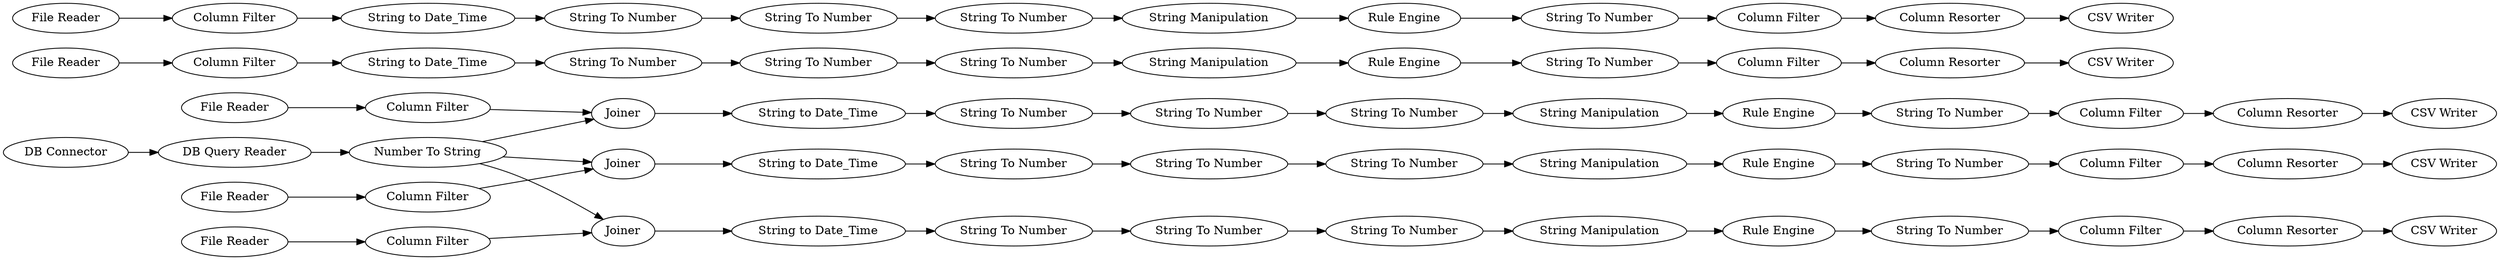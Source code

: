 digraph {
	"-1863721475883173491_291" [label="String to Date_Time"]
	"-1863721475883173491_273" [label="File Reader"]
	"-1863721475883173491_226" [label="Column Resorter"]
	"-1863721475883173491_298" [label="String To Number"]
	"-1863721475883173491_284" [label="CSV Writer"]
	"-1863721475883173491_314" [label="CSV Writer"]
	"-1863721475883173491_250" [label=Joiner]
	"-1863721475883173491_260" [label="File Reader"]
	"-1863721475883173491_221" [label="Rule Engine"]
	"-1863721475883173491_195" [label=Joiner]
	"-1863721475883173491_278" [label="Column Filter"]
	"-1863721475883173491_217" [label="String To Number"]
	"-1863721475883173491_311" [label="String to Date_Time"]
	"-1863721475883173491_280" [label="String Manipulation"]
	"-1863721475883173491_285" [label="Column Filter"]
	"-1863721475883173491_305" [label="Column Filter"]
	"-1863721475883173491_306" [label="Column Resorter"]
	"-1863721475883173491_309" [label="String To Number"]
	"-1863721475883173491_299" [label="String To Number"]
	"-1863721475883173491_310" [label="String Manipulation"]
	"-1863721475883173491_283" [label="String To Number"]
	"-1863721475883173491_218" [label="String To Number"]
	"-1863721475883173491_276" [label="Column Filter"]
	"-1863721475883173491_296" [label="Column Resorter"]
	"-1863721475883173491_315" [label="Column Filter"]
	"-1863721475883173491_290" [label="String Manipulation"]
	"-1863721475883173491_286" [label="Column Resorter"]
	"-1863721475883173491_317" [label="String To Number"]
	"-1863721475883173491_318" [label="String To Number"]
	"-1863721475883173491_198" [label="DB Query Reader"]
	"-1863721475883173491_223" [label="String To Number"]
	"-1863721475883173491_316" [label="Column Resorter"]
	"-1863721475883173491_209" [label="Number To String"]
	"-1863721475883173491_220" [label="String Manipulation"]
	"-1863721475883173491_224" [label="CSV Writer"]
	"-1863721475883173491_279" [label="Column Filter"]
	"-1863721475883173491_282" [label="Rule Engine"]
	"-1863721475883173491_292" [label="Rule Engine"]
	"-1863721475883173491_237" [label="File Reader"]
	"-1863721475883173491_301" [label="String to Date_Time"]
	"-1863721475883173491_234" [label=Joiner]
	"-1863721475883173491_287" [label="String To Number"]
	"-1863721475883173491_312" [label="Rule Engine"]
	"-1863721475883173491_313" [label="String To Number"]
	"-1863721475883173491_300" [label="String Manipulation"]
	"-1863721475883173491_275" [label="Column Filter"]
	"-1863721475883173491_193" [label="DB Connector"]
	"-1863721475883173491_289" [label="String To Number"]
	"-1863721475883173491_297" [label="String To Number"]
	"-1863721475883173491_281" [label="String to Date_Time"]
	"-1863721475883173491_288" [label="String To Number"]
	"-1863721475883173491_319" [label="String To Number"]
	"-1863721475883173491_249" [label="File Reader"]
	"-1863721475883173491_216" [label="String To Number"]
	"-1863721475883173491_295" [label="Column Filter"]
	"-1863721475883173491_304" [label="CSV Writer"]
	"-1863721475883173491_277" [label="Column Filter"]
	"-1863721475883173491_293" [label="String To Number"]
	"-1863721475883173491_1" [label="File Reader"]
	"-1863721475883173491_303" [label="String To Number"]
	"-1863721475883173491_210" [label="String to Date_Time"]
	"-1863721475883173491_302" [label="Rule Engine"]
	"-1863721475883173491_307" [label="String To Number"]
	"-1863721475883173491_308" [label="String To Number"]
	"-1863721475883173491_225" [label="Column Filter"]
	"-1863721475883173491_294" [label="CSV Writer"]
	"-1863721475883173491_287" -> "-1863721475883173491_289"
	"-1863721475883173491_298" -> "-1863721475883173491_290"
	"-1863721475883173491_282" -> "-1863721475883173491_283"
	"-1863721475883173491_285" -> "-1863721475883173491_286"
	"-1863721475883173491_275" -> "-1863721475883173491_195"
	"-1863721475883173491_290" -> "-1863721475883173491_292"
	"-1863721475883173491_302" -> "-1863721475883173491_303"
	"-1863721475883173491_277" -> "-1863721475883173491_250"
	"-1863721475883173491_221" -> "-1863721475883173491_223"
	"-1863721475883173491_312" -> "-1863721475883173491_313"
	"-1863721475883173491_296" -> "-1863721475883173491_294"
	"-1863721475883173491_280" -> "-1863721475883173491_282"
	"-1863721475883173491_216" -> "-1863721475883173491_218"
	"-1863721475883173491_318" -> "-1863721475883173491_310"
	"-1863721475883173491_303" -> "-1863721475883173491_305"
	"-1863721475883173491_300" -> "-1863721475883173491_302"
	"-1863721475883173491_317" -> "-1863721475883173491_319"
	"-1863721475883173491_234" -> "-1863721475883173491_281"
	"-1863721475883173491_309" -> "-1863721475883173491_308"
	"-1863721475883173491_293" -> "-1863721475883173491_295"
	"-1863721475883173491_209" -> "-1863721475883173491_234"
	"-1863721475883173491_260" -> "-1863721475883173491_278"
	"-1863721475883173491_313" -> "-1863721475883173491_315"
	"-1863721475883173491_210" -> "-1863721475883173491_216"
	"-1863721475883173491_209" -> "-1863721475883173491_195"
	"-1863721475883173491_316" -> "-1863721475883173491_314"
	"-1863721475883173491_193" -> "-1863721475883173491_198"
	"-1863721475883173491_223" -> "-1863721475883173491_225"
	"-1863721475883173491_225" -> "-1863721475883173491_226"
	"-1863721475883173491_278" -> "-1863721475883173491_301"
	"-1863721475883173491_276" -> "-1863721475883173491_234"
	"-1863721475883173491_217" -> "-1863721475883173491_220"
	"-1863721475883173491_288" -> "-1863721475883173491_280"
	"-1863721475883173491_319" -> "-1863721475883173491_318"
	"-1863721475883173491_305" -> "-1863721475883173491_306"
	"-1863721475883173491_301" -> "-1863721475883173491_307"
	"-1863721475883173491_220" -> "-1863721475883173491_221"
	"-1863721475883173491_315" -> "-1863721475883173491_316"
	"-1863721475883173491_291" -> "-1863721475883173491_297"
	"-1863721475883173491_289" -> "-1863721475883173491_288"
	"-1863721475883173491_237" -> "-1863721475883173491_276"
	"-1863721475883173491_209" -> "-1863721475883173491_250"
	"-1863721475883173491_297" -> "-1863721475883173491_299"
	"-1863721475883173491_218" -> "-1863721475883173491_217"
	"-1863721475883173491_250" -> "-1863721475883173491_291"
	"-1863721475883173491_299" -> "-1863721475883173491_298"
	"-1863721475883173491_307" -> "-1863721475883173491_309"
	"-1863721475883173491_281" -> "-1863721475883173491_287"
	"-1863721475883173491_249" -> "-1863721475883173491_277"
	"-1863721475883173491_279" -> "-1863721475883173491_311"
	"-1863721475883173491_226" -> "-1863721475883173491_224"
	"-1863721475883173491_311" -> "-1863721475883173491_317"
	"-1863721475883173491_306" -> "-1863721475883173491_304"
	"-1863721475883173491_195" -> "-1863721475883173491_210"
	"-1863721475883173491_283" -> "-1863721475883173491_285"
	"-1863721475883173491_295" -> "-1863721475883173491_296"
	"-1863721475883173491_308" -> "-1863721475883173491_300"
	"-1863721475883173491_273" -> "-1863721475883173491_279"
	"-1863721475883173491_292" -> "-1863721475883173491_293"
	"-1863721475883173491_286" -> "-1863721475883173491_284"
	"-1863721475883173491_198" -> "-1863721475883173491_209"
	"-1863721475883173491_1" -> "-1863721475883173491_275"
	"-1863721475883173491_310" -> "-1863721475883173491_312"
	rankdir=LR
}
